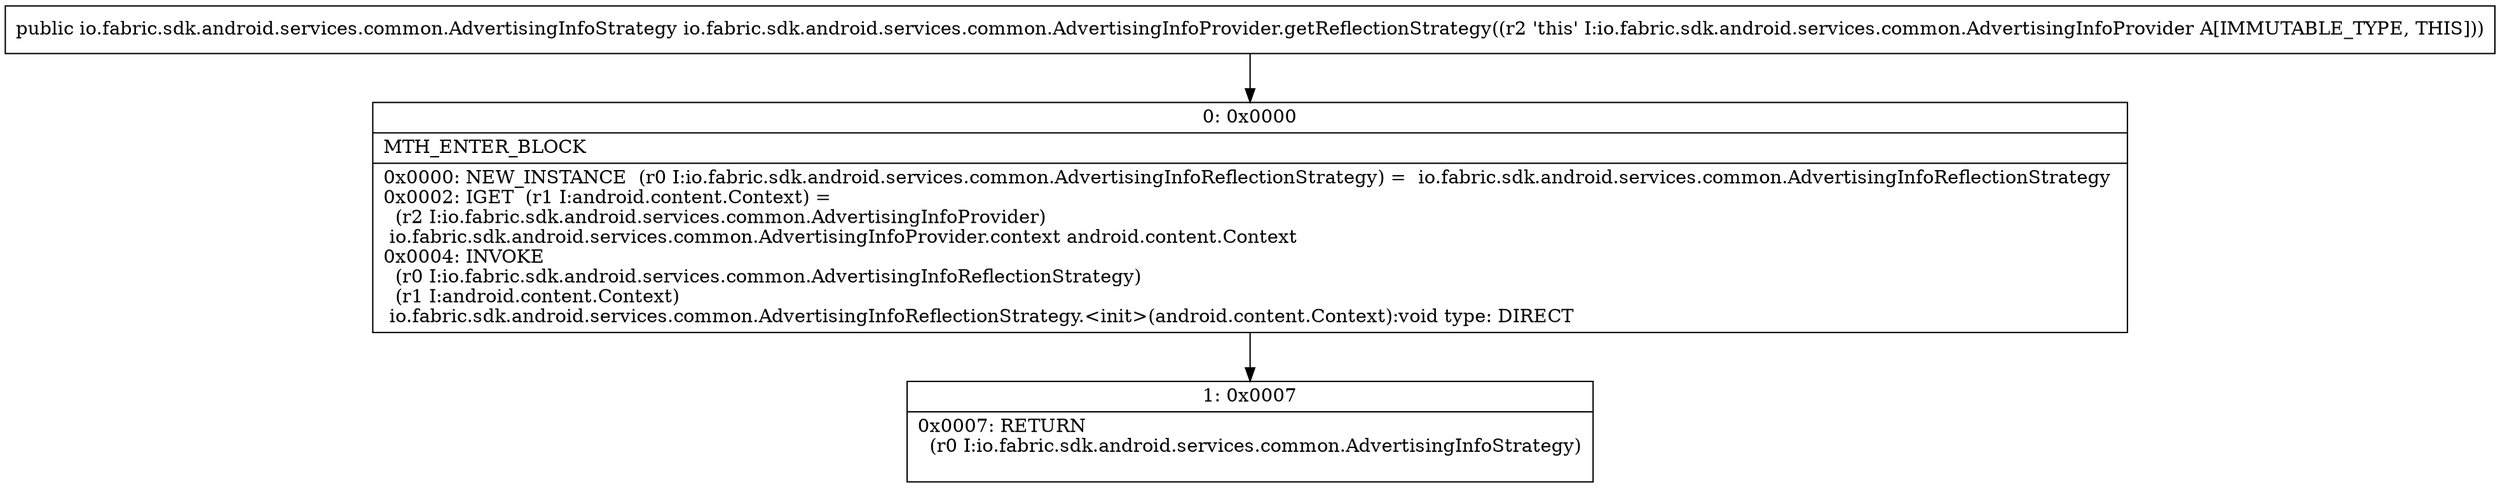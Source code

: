 digraph "CFG forio.fabric.sdk.android.services.common.AdvertisingInfoProvider.getReflectionStrategy()Lio\/fabric\/sdk\/android\/services\/common\/AdvertisingInfoStrategy;" {
Node_0 [shape=record,label="{0\:\ 0x0000|MTH_ENTER_BLOCK\l|0x0000: NEW_INSTANCE  (r0 I:io.fabric.sdk.android.services.common.AdvertisingInfoReflectionStrategy) =  io.fabric.sdk.android.services.common.AdvertisingInfoReflectionStrategy \l0x0002: IGET  (r1 I:android.content.Context) = \l  (r2 I:io.fabric.sdk.android.services.common.AdvertisingInfoProvider)\l io.fabric.sdk.android.services.common.AdvertisingInfoProvider.context android.content.Context \l0x0004: INVOKE  \l  (r0 I:io.fabric.sdk.android.services.common.AdvertisingInfoReflectionStrategy)\l  (r1 I:android.content.Context)\l io.fabric.sdk.android.services.common.AdvertisingInfoReflectionStrategy.\<init\>(android.content.Context):void type: DIRECT \l}"];
Node_1 [shape=record,label="{1\:\ 0x0007|0x0007: RETURN  \l  (r0 I:io.fabric.sdk.android.services.common.AdvertisingInfoStrategy)\l \l}"];
MethodNode[shape=record,label="{public io.fabric.sdk.android.services.common.AdvertisingInfoStrategy io.fabric.sdk.android.services.common.AdvertisingInfoProvider.getReflectionStrategy((r2 'this' I:io.fabric.sdk.android.services.common.AdvertisingInfoProvider A[IMMUTABLE_TYPE, THIS])) }"];
MethodNode -> Node_0;
Node_0 -> Node_1;
}

